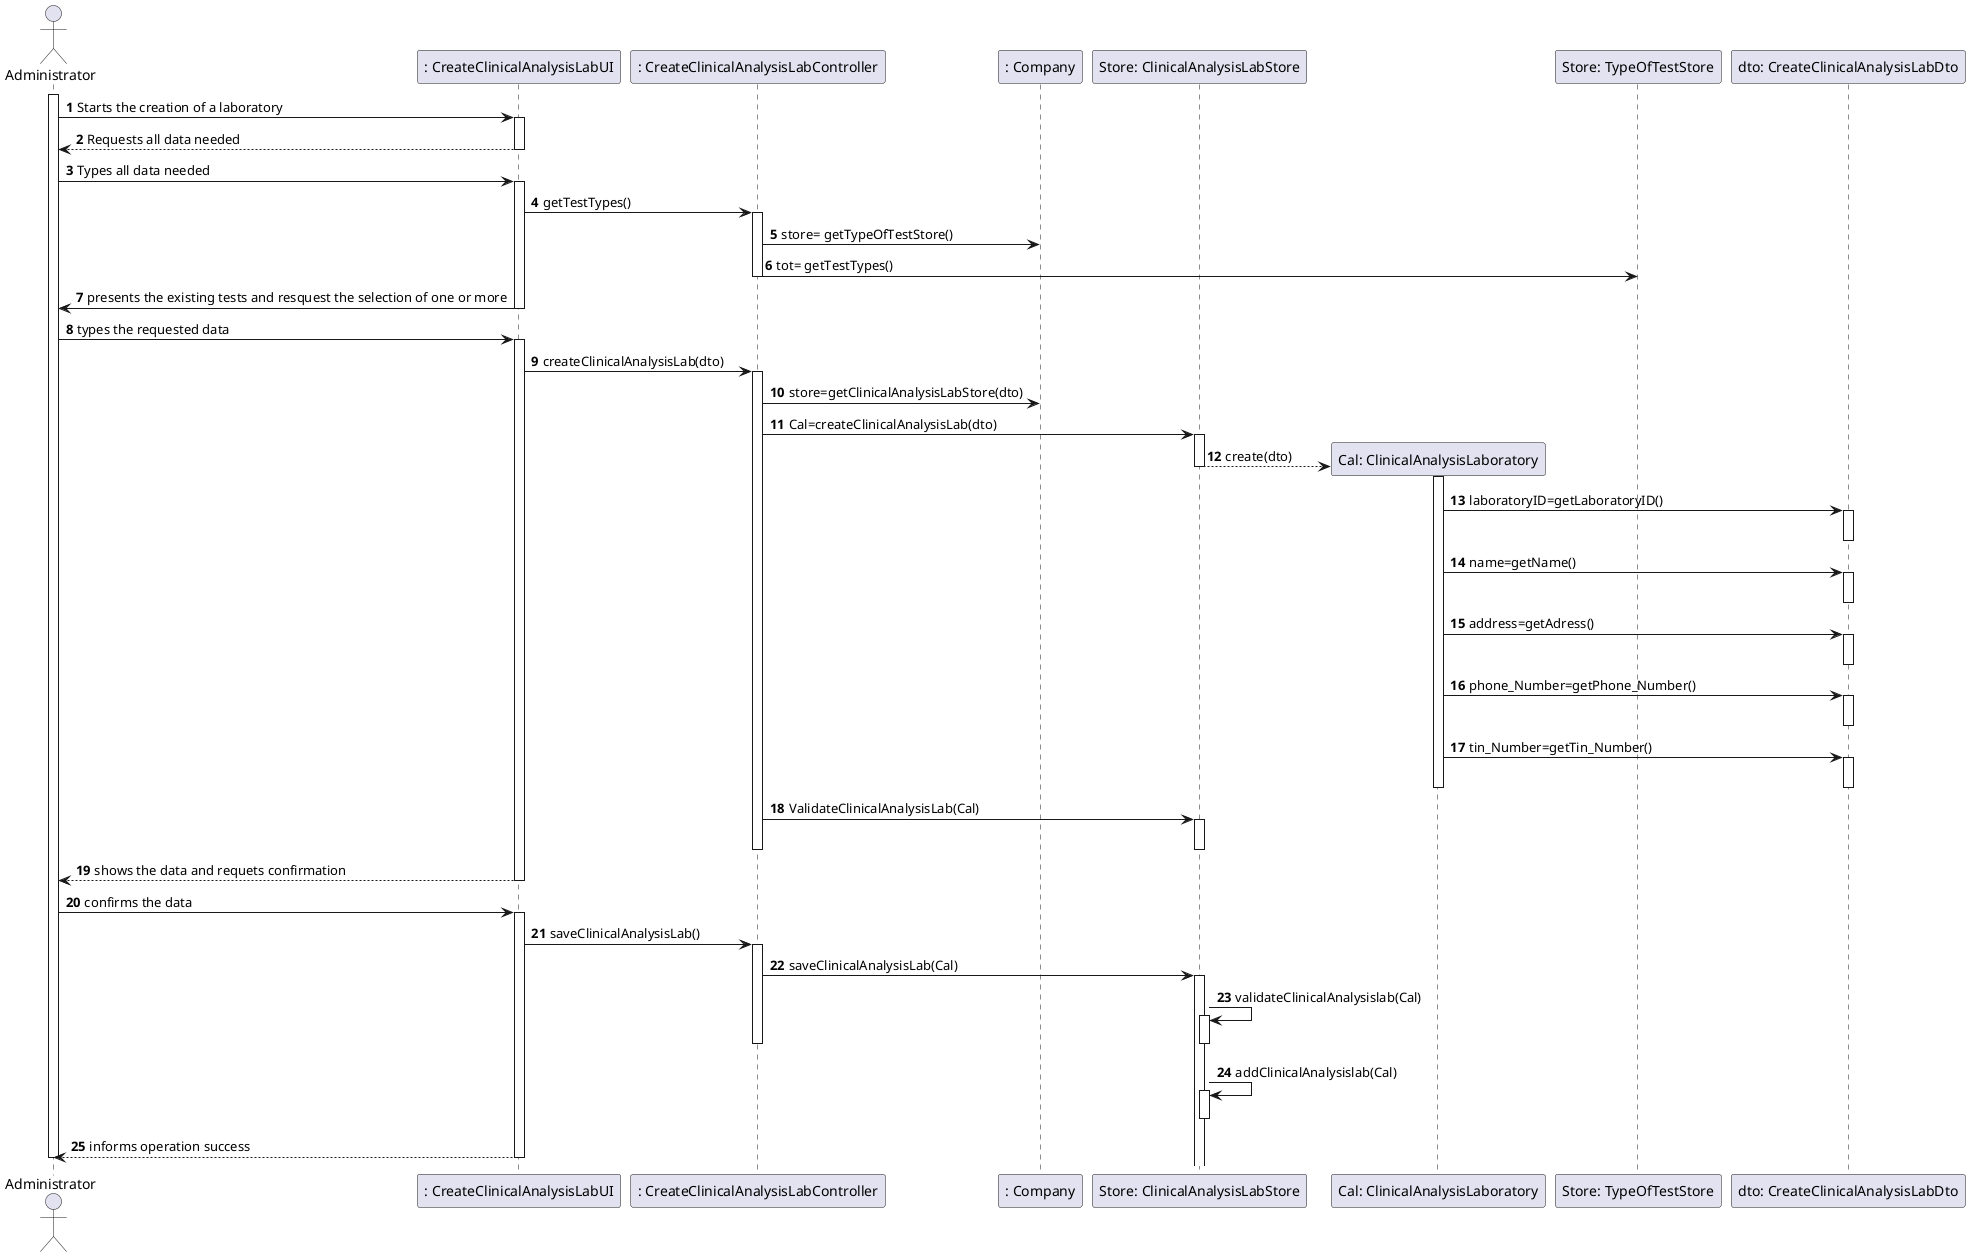 @startuml
'https://plantuml.com/sequence-diagram

autonumber
actor Administrator as Administrator
Activate Administrator
participant ": CreateClinicalAnalysisLabUI" as CreateClinicAnalysisLabUI
participant ": CreateClinicalAnalysisLabController" as CreateClinicAnalysisLabController
participant ": Company" as Company
participant "Store: ClinicalAnalysisLabStore" as storeCAL
participant "Cal: ClinicalAnalysisLaboratory" as CAL
participant "Store: TypeOfTestStore" as storeTest
participant "dto: CreateClinicalAnalysisLabDto" as dto

Administrator -> CreateClinicAnalysisLabUI: Starts the creation of a laboratory
Activate CreateClinicAnalysisLabUI
CreateClinicAnalysisLabUI --> Administrator: Requests all data needed
Deactivate CreateClinicAnalysisLabUI
Administrator -> CreateClinicAnalysisLabUI: Types all data needed

Activate CreateClinicAnalysisLabUI
CreateClinicAnalysisLabUI -> CreateClinicAnalysisLabController: getTestTypes()
Activate CreateClinicAnalysisLabController
CreateClinicAnalysisLabController ->Company:store= getTypeOfTestStore()
CreateClinicAnalysisLabController ->storeTest: tot= getTestTypes()
Deactivate CreateClinicAnalysisLabController
CreateClinicAnalysisLabUI -> Administrator: presents the existing tests and resquest the selection of one or more
Deactivate CreateClinicAnalysisLabUI
Administrator -> CreateClinicAnalysisLabUI: types the requested data
Activate CreateClinicAnalysisLabUI
CreateClinicAnalysisLabUI -> CreateClinicAnalysisLabController: createClinicalAnalysisLab(dto)
Activate CreateClinicAnalysisLabController
CreateClinicAnalysisLabController -> Company: store=getClinicalAnalysisLabStore(dto)
CreateClinicAnalysisLabController -> storeCAL : Cal=createClinicalAnalysisLab(dto)
Deactivate Company
Activate storeCAL
storeCAL --> CAL **: create(dto)
Activate CAL
Deactivate storeCAL
CAL -> dto : laboratoryID=getLaboratoryID()
Activate dto
Deactivate dto
CAL -> dto : name=getName()
Activate dto
Deactivate dto
CAL -> dto : address=getAdress()
Activate dto
Deactivate dto
CAL -> dto : phone_Number=getPhone_Number()
Activate dto
Deactivate dto
CAL -> dto : tin_Number=getTin_Number()
Activate dto
Deactivate dto
Deactivate CAL
CreateClinicAnalysisLabController -> storeCAL: ValidateClinicalAnalysisLab(Cal)
Activate storeCAL
Deactivate CreateClinicAnalysisLabController
Deactivate storeCAL
Administrator <-- CreateClinicAnalysisLabUI: shows the data and requets confirmation
Deactivate CreateClinicAnalysisLabUI
Administrator -> CreateClinicAnalysisLabUI:confirms the data
Activate CreateClinicAnalysisLabUI
CreateClinicAnalysisLabUI -> CreateClinicAnalysisLabController:saveClinicalAnalysisLab()
Activate CreateClinicAnalysisLabController
CreateClinicAnalysisLabController -> storeCAL: saveClinicalAnalysisLab(Cal)
Activate storeCAL
storeCAL ->storeCAL: validateClinicalAnalysislab(Cal)
Deactivate CreateClinicAnalysisLabController
Activate storeCAL
Deactivate storeCAL
storeCAL ->storeCAL: addClinicalAnalysislab(Cal)
Activate storeCAL
Deactivate storeCAL
CreateClinicAnalysisLabUI --> Administrator: informs operation success
Deactivate CreateClinicAnalysisLabUI
Deactivate Administrator





@enduml